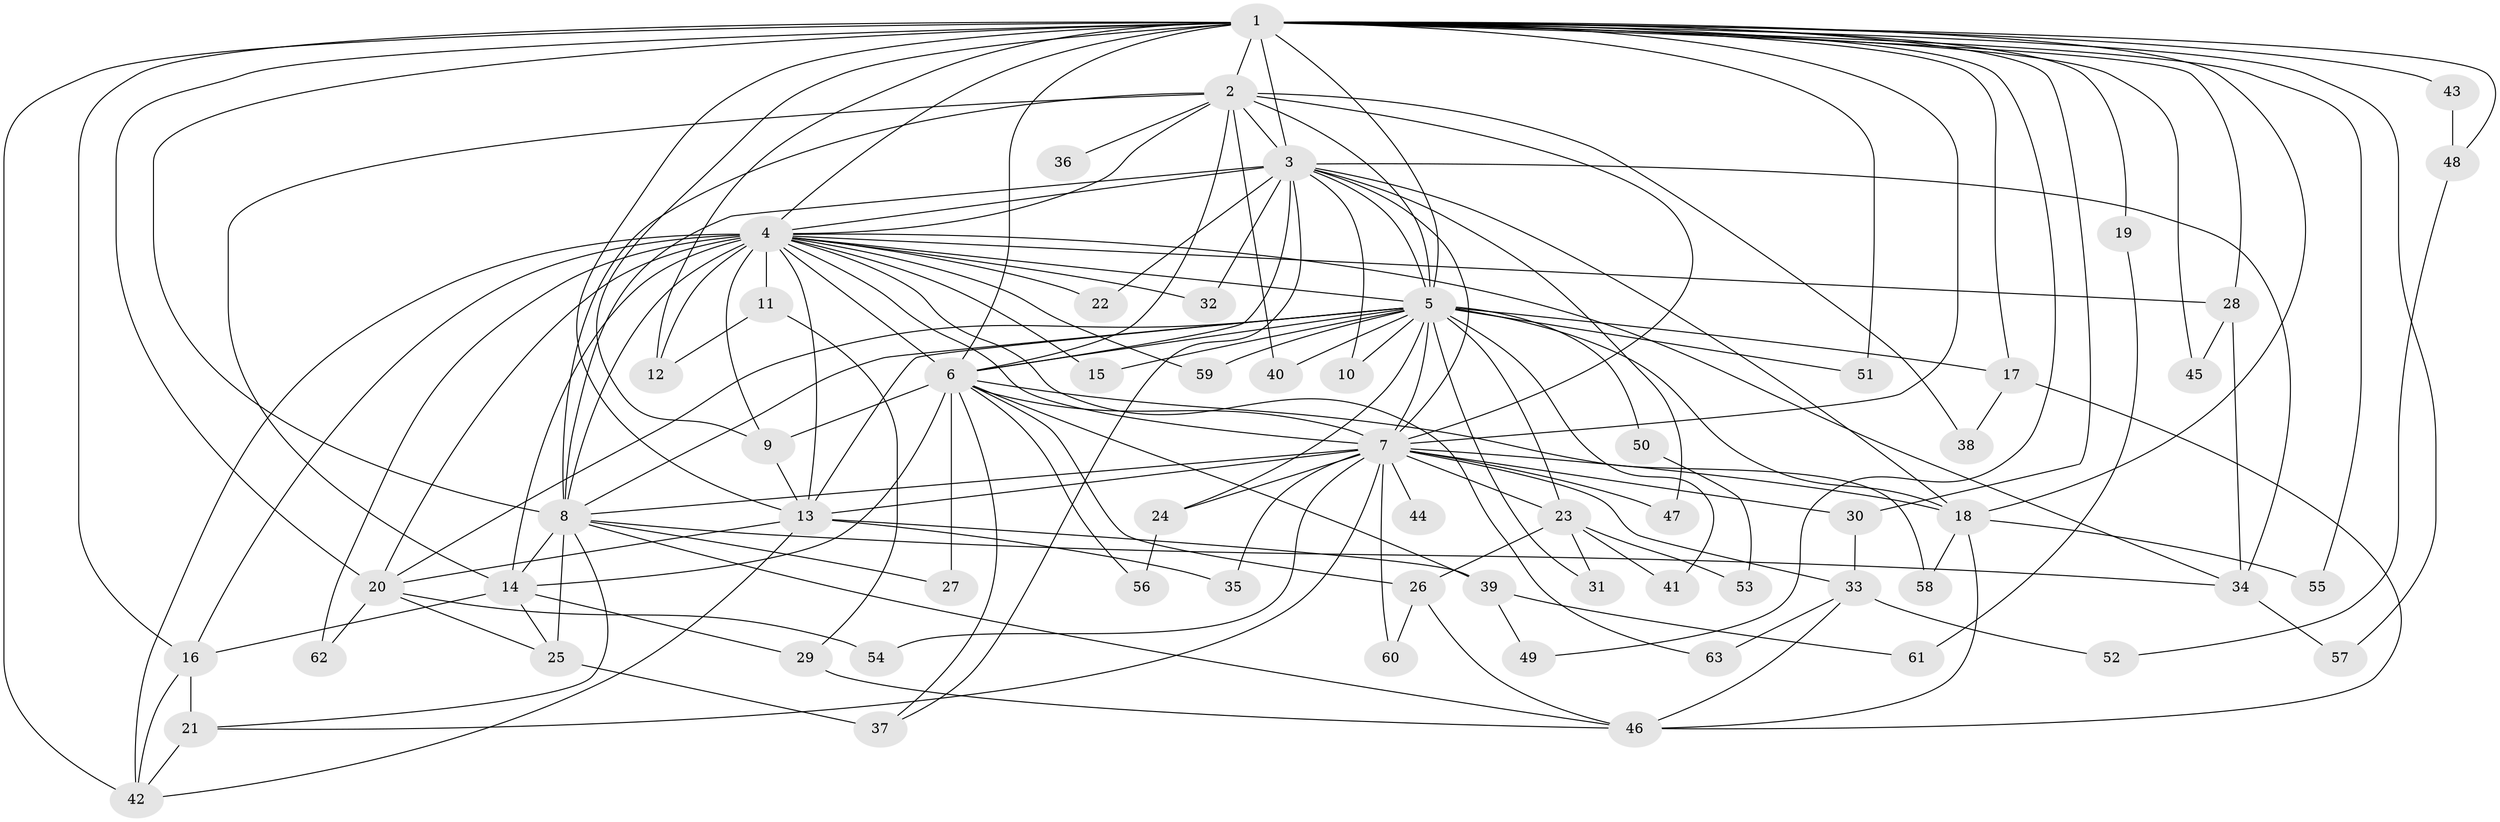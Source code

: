 // original degree distribution, {24: 0.015873015873015872, 17: 0.007936507936507936, 19: 0.007936507936507936, 22: 0.007936507936507936, 32: 0.007936507936507936, 38: 0.007936507936507936, 18: 0.007936507936507936, 16: 0.007936507936507936, 21: 0.007936507936507936, 4: 0.10317460317460317, 2: 0.5158730158730159, 3: 0.21428571428571427, 5: 0.047619047619047616, 6: 0.03968253968253968}
// Generated by graph-tools (version 1.1) at 2025/34/03/09/25 02:34:37]
// undirected, 63 vertices, 155 edges
graph export_dot {
graph [start="1"]
  node [color=gray90,style=filled];
  1;
  2;
  3;
  4;
  5;
  6;
  7;
  8;
  9;
  10;
  11;
  12;
  13;
  14;
  15;
  16;
  17;
  18;
  19;
  20;
  21;
  22;
  23;
  24;
  25;
  26;
  27;
  28;
  29;
  30;
  31;
  32;
  33;
  34;
  35;
  36;
  37;
  38;
  39;
  40;
  41;
  42;
  43;
  44;
  45;
  46;
  47;
  48;
  49;
  50;
  51;
  52;
  53;
  54;
  55;
  56;
  57;
  58;
  59;
  60;
  61;
  62;
  63;
  1 -- 2 [weight=2.0];
  1 -- 3 [weight=2.0];
  1 -- 4 [weight=5.0];
  1 -- 5 [weight=2.0];
  1 -- 6 [weight=2.0];
  1 -- 7 [weight=4.0];
  1 -- 8 [weight=4.0];
  1 -- 9 [weight=1.0];
  1 -- 12 [weight=1.0];
  1 -- 13 [weight=1.0];
  1 -- 16 [weight=3.0];
  1 -- 17 [weight=2.0];
  1 -- 18 [weight=1.0];
  1 -- 19 [weight=1.0];
  1 -- 20 [weight=1.0];
  1 -- 28 [weight=1.0];
  1 -- 30 [weight=1.0];
  1 -- 42 [weight=1.0];
  1 -- 43 [weight=1.0];
  1 -- 45 [weight=1.0];
  1 -- 48 [weight=1.0];
  1 -- 49 [weight=1.0];
  1 -- 51 [weight=1.0];
  1 -- 55 [weight=1.0];
  1 -- 57 [weight=1.0];
  2 -- 3 [weight=1.0];
  2 -- 4 [weight=2.0];
  2 -- 5 [weight=1.0];
  2 -- 6 [weight=1.0];
  2 -- 7 [weight=3.0];
  2 -- 8 [weight=2.0];
  2 -- 14 [weight=1.0];
  2 -- 36 [weight=1.0];
  2 -- 38 [weight=1.0];
  2 -- 40 [weight=1.0];
  3 -- 4 [weight=3.0];
  3 -- 5 [weight=2.0];
  3 -- 6 [weight=2.0];
  3 -- 7 [weight=2.0];
  3 -- 8 [weight=3.0];
  3 -- 10 [weight=1.0];
  3 -- 18 [weight=1.0];
  3 -- 22 [weight=1.0];
  3 -- 32 [weight=1.0];
  3 -- 34 [weight=1.0];
  3 -- 37 [weight=1.0];
  3 -- 47 [weight=1.0];
  4 -- 5 [weight=2.0];
  4 -- 6 [weight=2.0];
  4 -- 7 [weight=4.0];
  4 -- 8 [weight=17.0];
  4 -- 9 [weight=1.0];
  4 -- 11 [weight=1.0];
  4 -- 12 [weight=3.0];
  4 -- 13 [weight=1.0];
  4 -- 14 [weight=1.0];
  4 -- 15 [weight=1.0];
  4 -- 16 [weight=2.0];
  4 -- 20 [weight=1.0];
  4 -- 22 [weight=2.0];
  4 -- 28 [weight=1.0];
  4 -- 32 [weight=1.0];
  4 -- 34 [weight=1.0];
  4 -- 42 [weight=1.0];
  4 -- 59 [weight=1.0];
  4 -- 62 [weight=1.0];
  4 -- 63 [weight=1.0];
  5 -- 6 [weight=1.0];
  5 -- 7 [weight=3.0];
  5 -- 8 [weight=4.0];
  5 -- 10 [weight=1.0];
  5 -- 13 [weight=1.0];
  5 -- 15 [weight=1.0];
  5 -- 17 [weight=1.0];
  5 -- 18 [weight=1.0];
  5 -- 20 [weight=1.0];
  5 -- 23 [weight=1.0];
  5 -- 24 [weight=2.0];
  5 -- 31 [weight=1.0];
  5 -- 40 [weight=1.0];
  5 -- 41 [weight=1.0];
  5 -- 50 [weight=1.0];
  5 -- 51 [weight=1.0];
  5 -- 59 [weight=1.0];
  6 -- 7 [weight=3.0];
  6 -- 9 [weight=1.0];
  6 -- 14 [weight=1.0];
  6 -- 26 [weight=1.0];
  6 -- 27 [weight=1.0];
  6 -- 37 [weight=1.0];
  6 -- 39 [weight=1.0];
  6 -- 56 [weight=1.0];
  6 -- 58 [weight=1.0];
  7 -- 8 [weight=1.0];
  7 -- 13 [weight=1.0];
  7 -- 18 [weight=1.0];
  7 -- 21 [weight=1.0];
  7 -- 23 [weight=1.0];
  7 -- 24 [weight=1.0];
  7 -- 30 [weight=1.0];
  7 -- 33 [weight=1.0];
  7 -- 35 [weight=1.0];
  7 -- 44 [weight=2.0];
  7 -- 47 [weight=1.0];
  7 -- 54 [weight=1.0];
  7 -- 60 [weight=1.0];
  8 -- 14 [weight=1.0];
  8 -- 21 [weight=1.0];
  8 -- 25 [weight=2.0];
  8 -- 27 [weight=1.0];
  8 -- 34 [weight=2.0];
  8 -- 46 [weight=1.0];
  9 -- 13 [weight=1.0];
  11 -- 12 [weight=1.0];
  11 -- 29 [weight=1.0];
  13 -- 20 [weight=1.0];
  13 -- 35 [weight=1.0];
  13 -- 39 [weight=1.0];
  13 -- 42 [weight=1.0];
  14 -- 16 [weight=1.0];
  14 -- 25 [weight=1.0];
  14 -- 29 [weight=1.0];
  16 -- 21 [weight=4.0];
  16 -- 42 [weight=1.0];
  17 -- 38 [weight=1.0];
  17 -- 46 [weight=1.0];
  18 -- 46 [weight=1.0];
  18 -- 55 [weight=1.0];
  18 -- 58 [weight=1.0];
  19 -- 61 [weight=1.0];
  20 -- 25 [weight=1.0];
  20 -- 54 [weight=1.0];
  20 -- 62 [weight=1.0];
  21 -- 42 [weight=1.0];
  23 -- 26 [weight=1.0];
  23 -- 31 [weight=1.0];
  23 -- 41 [weight=1.0];
  23 -- 53 [weight=1.0];
  24 -- 56 [weight=1.0];
  25 -- 37 [weight=2.0];
  26 -- 46 [weight=1.0];
  26 -- 60 [weight=1.0];
  28 -- 34 [weight=1.0];
  28 -- 45 [weight=1.0];
  29 -- 46 [weight=1.0];
  30 -- 33 [weight=1.0];
  33 -- 46 [weight=1.0];
  33 -- 52 [weight=1.0];
  33 -- 63 [weight=1.0];
  34 -- 57 [weight=1.0];
  39 -- 49 [weight=1.0];
  39 -- 61 [weight=1.0];
  43 -- 48 [weight=1.0];
  48 -- 52 [weight=1.0];
  50 -- 53 [weight=1.0];
}
